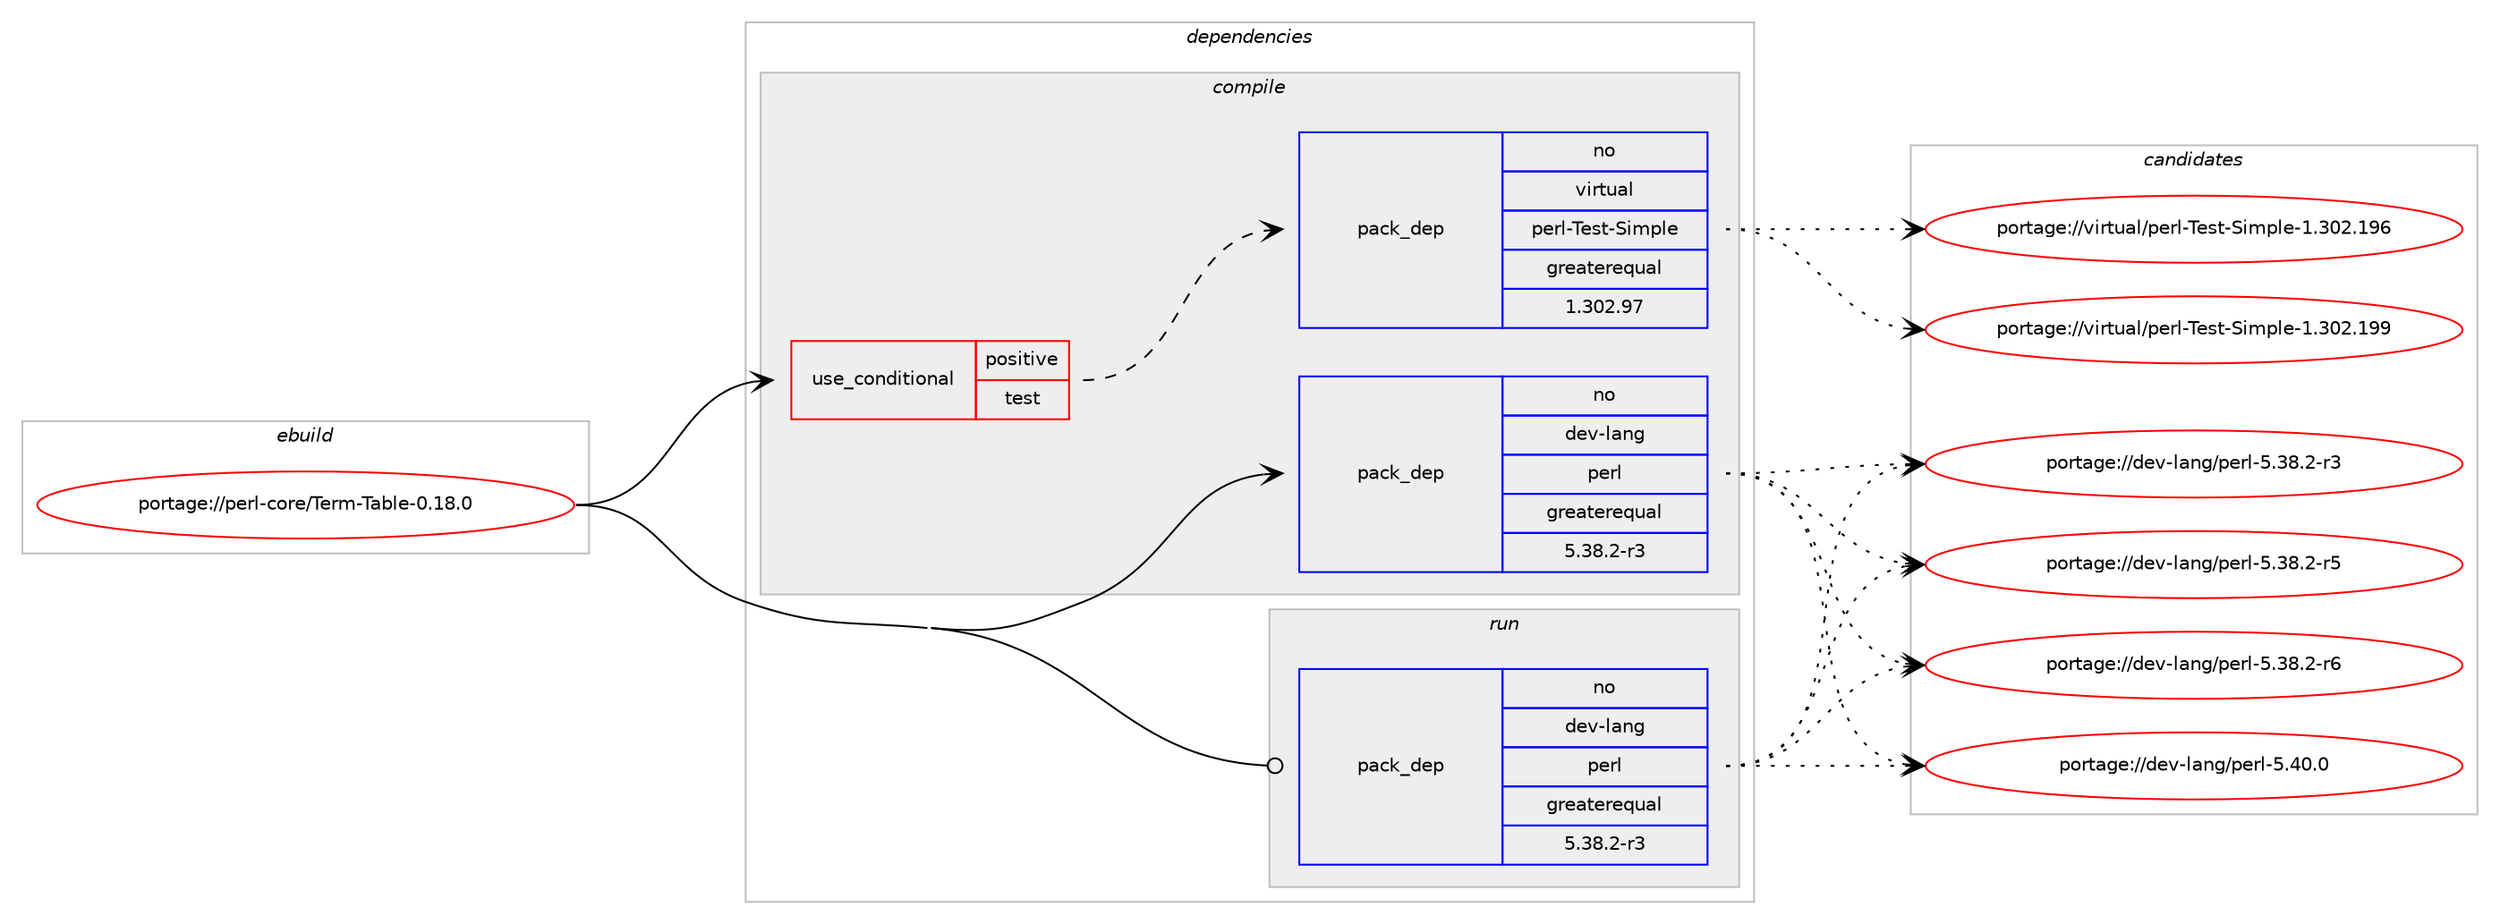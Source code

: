 digraph prolog {

# *************
# Graph options
# *************

newrank=true;
concentrate=true;
compound=true;
graph [rankdir=LR,fontname=Helvetica,fontsize=10,ranksep=1.5];#, ranksep=2.5, nodesep=0.2];
edge  [arrowhead=vee];
node  [fontname=Helvetica,fontsize=10];

# **********
# The ebuild
# **********

subgraph cluster_leftcol {
color=gray;
rank=same;
label=<<i>ebuild</i>>;
id [label="portage://perl-core/Term-Table-0.18.0", color=red, width=4, href="../perl-core/Term-Table-0.18.0.svg"];
}

# ****************
# The dependencies
# ****************

subgraph cluster_midcol {
color=gray;
label=<<i>dependencies</i>>;
subgraph cluster_compile {
fillcolor="#eeeeee";
style=filled;
label=<<i>compile</i>>;
subgraph cond101055 {
dependency197199 [label=<<TABLE BORDER="0" CELLBORDER="1" CELLSPACING="0" CELLPADDING="4"><TR><TD ROWSPAN="3" CELLPADDING="10">use_conditional</TD></TR><TR><TD>positive</TD></TR><TR><TD>test</TD></TR></TABLE>>, shape=none, color=red];
subgraph pack93401 {
dependency197200 [label=<<TABLE BORDER="0" CELLBORDER="1" CELLSPACING="0" CELLPADDING="4" WIDTH="220"><TR><TD ROWSPAN="6" CELLPADDING="30">pack_dep</TD></TR><TR><TD WIDTH="110">no</TD></TR><TR><TD>virtual</TD></TR><TR><TD>perl-Test-Simple</TD></TR><TR><TD>greaterequal</TD></TR><TR><TD>1.302.97</TD></TR></TABLE>>, shape=none, color=blue];
}
dependency197199:e -> dependency197200:w [weight=20,style="dashed",arrowhead="vee"];
}
id:e -> dependency197199:w [weight=20,style="solid",arrowhead="vee"];
subgraph pack93402 {
dependency197201 [label=<<TABLE BORDER="0" CELLBORDER="1" CELLSPACING="0" CELLPADDING="4" WIDTH="220"><TR><TD ROWSPAN="6" CELLPADDING="30">pack_dep</TD></TR><TR><TD WIDTH="110">no</TD></TR><TR><TD>dev-lang</TD></TR><TR><TD>perl</TD></TR><TR><TD>greaterequal</TD></TR><TR><TD>5.38.2-r3</TD></TR></TABLE>>, shape=none, color=blue];
}
id:e -> dependency197201:w [weight=20,style="solid",arrowhead="vee"];
# *** BEGIN UNKNOWN DEPENDENCY TYPE (TODO) ***
# id -> package_dependency(portage://perl-core/Term-Table-0.18.0,install,no,virtual,perl-Carp,none,[,,],[],[])
# *** END UNKNOWN DEPENDENCY TYPE (TODO) ***

# *** BEGIN UNKNOWN DEPENDENCY TYPE (TODO) ***
# id -> package_dependency(portage://perl-core/Term-Table-0.18.0,install,no,virtual,perl-ExtUtils-MakeMaker,none,[,,],[],[])
# *** END UNKNOWN DEPENDENCY TYPE (TODO) ***

# *** BEGIN UNKNOWN DEPENDENCY TYPE (TODO) ***
# id -> package_dependency(portage://perl-core/Term-Table-0.18.0,install,no,virtual,perl-Scalar-List-Utils,none,[,,],[],[])
# *** END UNKNOWN DEPENDENCY TYPE (TODO) ***

}
subgraph cluster_compileandrun {
fillcolor="#eeeeee";
style=filled;
label=<<i>compile and run</i>>;
}
subgraph cluster_run {
fillcolor="#eeeeee";
style=filled;
label=<<i>run</i>>;
subgraph pack93403 {
dependency197202 [label=<<TABLE BORDER="0" CELLBORDER="1" CELLSPACING="0" CELLPADDING="4" WIDTH="220"><TR><TD ROWSPAN="6" CELLPADDING="30">pack_dep</TD></TR><TR><TD WIDTH="110">no</TD></TR><TR><TD>dev-lang</TD></TR><TR><TD>perl</TD></TR><TR><TD>greaterequal</TD></TR><TR><TD>5.38.2-r3</TD></TR></TABLE>>, shape=none, color=blue];
}
id:e -> dependency197202:w [weight=20,style="solid",arrowhead="odot"];
# *** BEGIN UNKNOWN DEPENDENCY TYPE (TODO) ***
# id -> package_dependency(portage://perl-core/Term-Table-0.18.0,run,no,dev-lang,perl,none,[,,],any_same_slot,[])
# *** END UNKNOWN DEPENDENCY TYPE (TODO) ***

# *** BEGIN UNKNOWN DEPENDENCY TYPE (TODO) ***
# id -> package_dependency(portage://perl-core/Term-Table-0.18.0,run,no,virtual,perl-Carp,none,[,,],[],[])
# *** END UNKNOWN DEPENDENCY TYPE (TODO) ***

# *** BEGIN UNKNOWN DEPENDENCY TYPE (TODO) ***
# id -> package_dependency(portage://perl-core/Term-Table-0.18.0,run,no,virtual,perl-Scalar-List-Utils,none,[,,],[],[])
# *** END UNKNOWN DEPENDENCY TYPE (TODO) ***

}
}

# **************
# The candidates
# **************

subgraph cluster_choices {
rank=same;
color=gray;
label=<<i>candidates</i>>;

subgraph choice93401 {
color=black;
nodesep=1;
choice11810511411611797108471121011141084584101115116458310510911210810145494651485046495754 [label="portage://virtual/perl-Test-Simple-1.302.196", color=red, width=4,href="../virtual/perl-Test-Simple-1.302.196.svg"];
choice11810511411611797108471121011141084584101115116458310510911210810145494651485046495757 [label="portage://virtual/perl-Test-Simple-1.302.199", color=red, width=4,href="../virtual/perl-Test-Simple-1.302.199.svg"];
dependency197200:e -> choice11810511411611797108471121011141084584101115116458310510911210810145494651485046495754:w [style=dotted,weight="100"];
dependency197200:e -> choice11810511411611797108471121011141084584101115116458310510911210810145494651485046495757:w [style=dotted,weight="100"];
}
subgraph choice93402 {
color=black;
nodesep=1;
choice100101118451089711010347112101114108455346515646504511451 [label="portage://dev-lang/perl-5.38.2-r3", color=red, width=4,href="../dev-lang/perl-5.38.2-r3.svg"];
choice100101118451089711010347112101114108455346515646504511453 [label="portage://dev-lang/perl-5.38.2-r5", color=red, width=4,href="../dev-lang/perl-5.38.2-r5.svg"];
choice100101118451089711010347112101114108455346515646504511454 [label="portage://dev-lang/perl-5.38.2-r6", color=red, width=4,href="../dev-lang/perl-5.38.2-r6.svg"];
choice10010111845108971101034711210111410845534652484648 [label="portage://dev-lang/perl-5.40.0", color=red, width=4,href="../dev-lang/perl-5.40.0.svg"];
dependency197201:e -> choice100101118451089711010347112101114108455346515646504511451:w [style=dotted,weight="100"];
dependency197201:e -> choice100101118451089711010347112101114108455346515646504511453:w [style=dotted,weight="100"];
dependency197201:e -> choice100101118451089711010347112101114108455346515646504511454:w [style=dotted,weight="100"];
dependency197201:e -> choice10010111845108971101034711210111410845534652484648:w [style=dotted,weight="100"];
}
subgraph choice93403 {
color=black;
nodesep=1;
choice100101118451089711010347112101114108455346515646504511451 [label="portage://dev-lang/perl-5.38.2-r3", color=red, width=4,href="../dev-lang/perl-5.38.2-r3.svg"];
choice100101118451089711010347112101114108455346515646504511453 [label="portage://dev-lang/perl-5.38.2-r5", color=red, width=4,href="../dev-lang/perl-5.38.2-r5.svg"];
choice100101118451089711010347112101114108455346515646504511454 [label="portage://dev-lang/perl-5.38.2-r6", color=red, width=4,href="../dev-lang/perl-5.38.2-r6.svg"];
choice10010111845108971101034711210111410845534652484648 [label="portage://dev-lang/perl-5.40.0", color=red, width=4,href="../dev-lang/perl-5.40.0.svg"];
dependency197202:e -> choice100101118451089711010347112101114108455346515646504511451:w [style=dotted,weight="100"];
dependency197202:e -> choice100101118451089711010347112101114108455346515646504511453:w [style=dotted,weight="100"];
dependency197202:e -> choice100101118451089711010347112101114108455346515646504511454:w [style=dotted,weight="100"];
dependency197202:e -> choice10010111845108971101034711210111410845534652484648:w [style=dotted,weight="100"];
}
}

}
